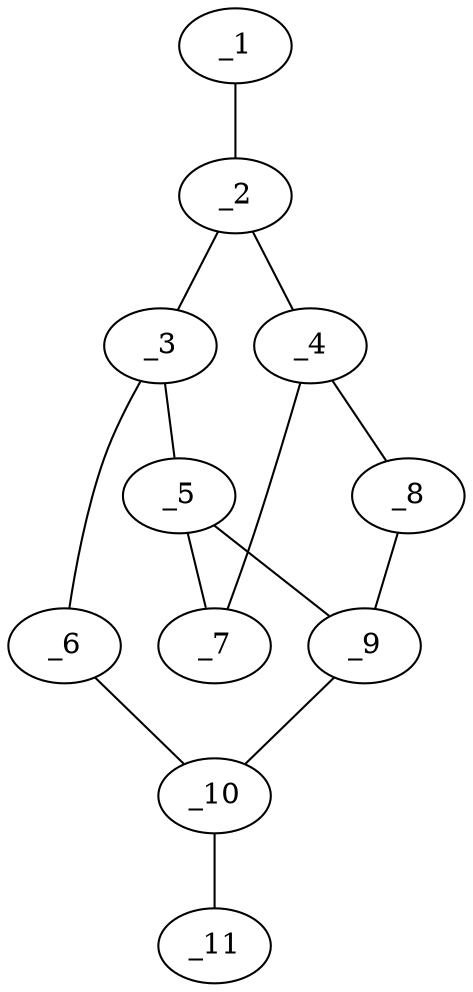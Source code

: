 graph molid118151 {
	_1	 [charge=0,
		chem=2,
		symbol="O  ",
		x="2.5302",
		y="3.3944"];
	_2	 [charge=0,
		chem=1,
		symbol="C  ",
		x="3.118",
		y="2.5854"];
	_1 -- _2	 [valence=1];
	_3	 [charge=0,
		chem=1,
		symbol="C  ",
		x="2.809",
		y="1.6343"];
	_2 -- _3	 [valence=1];
	_4	 [charge=0,
		chem=1,
		symbol="C  ",
		x="4.118",
		y="2.5854"];
	_2 -- _4	 [valence=1];
	_5	 [charge=0,
		chem=1,
		symbol="C  ",
		x="5.427",
		y="1.6343"];
	_3 -- _5	 [valence=1];
	_6	 [charge=0,
		chem=2,
		symbol="O  ",
		x=2,
		y="-0.8556"];
	_3 -- _6	 [valence=1];
	_7	 [charge=0,
		chem=2,
		symbol="O  ",
		x="4.427",
		y="1.6343"];
	_4 -- _7	 [valence=1];
	_8	 [charge=0,
		chem=1,
		symbol="C  ",
		x="4.927",
		y="3.1732"];
	_4 -- _8	 [valence=1];
	_5 -- _7	 [valence=1];
	_9	 [charge=0,
		chem=1,
		symbol="C  ",
		x="5.7361",
		y="2.5854"];
	_5 -- _9	 [valence=1];
	_10	 [charge=0,
		chem=1,
		symbol="C  ",
		x="4.118",
		y="-2.3944"];
	_6 -- _10	 [valence=1];
	_8 -- _9	 [valence=1];
	_9 -- _10	 [valence=1];
	_11	 [charge=0,
		chem=2,
		symbol="O  ",
		x="4.118",
		y="-3.3944"];
	_10 -- _11	 [valence=2];
}
